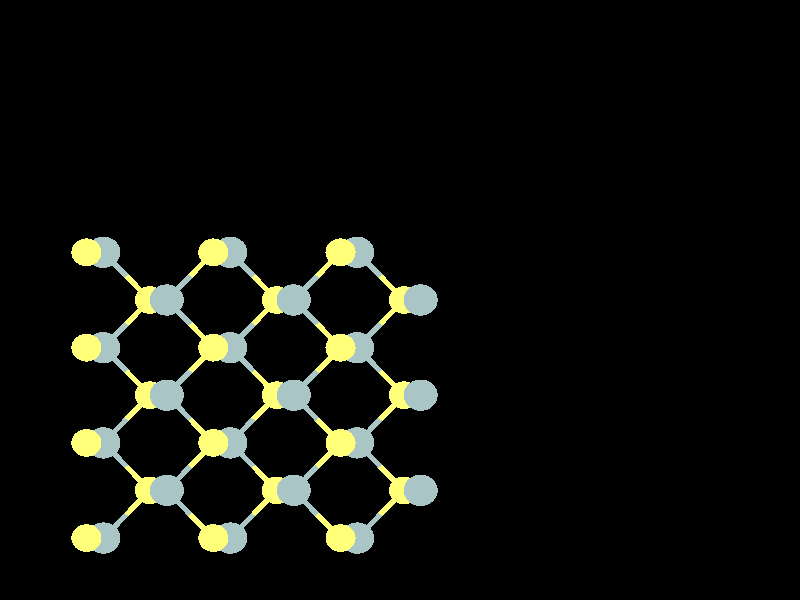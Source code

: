 #include "colors.inc"
#include "finish.inc"

global_settings {assumed_gamma 1 max_trace_level 6}
background {color White transmit 1.0}
camera {orthographic
  right -28.24*x up 23.01*y
  direction 1.00*z
  location <0,0,50.00> look_at <0,0,0>}


light_source {<  2.00,   3.00,  40.00> color White
  area_light <0.70, 0, 0>, <0, 0.70, 0>, 3, 3
  adaptive 1 jitter}
// no fog
#declare simple = finish {phong 0.7}
#declare pale = finish {ambient 0.5 diffuse 0.85 roughness 0.001 specular 0.200 }
#declare intermediate = finish {ambient 0.3 diffuse 0.6 specular 0.1 roughness 0.04}
#declare vmd = finish {ambient 0.0 diffuse 0.65 phong 0.1 phong_size 40.0 specular 0.5 }
#declare jmol = finish {ambient 0.2 diffuse 0.6 specular 1 roughness 0.001 metallic}
#declare ase2 = finish {ambient 0.05 brilliance 3 diffuse 0.6 metallic specular 0.7 roughness 0.04 reflection 0.15}
#declare ase3 = finish {ambient 0.15 brilliance 2 diffuse 0.6 metallic specular 1.0 roughness 0.001 reflection 0.0}
#declare glass = finish {ambient 0.05 diffuse 0.3 specular 1.0 roughness 0.001}
#declare glass2 = finish {ambient 0.01 diffuse 0.3 specular 1.0 reflection 0.25 roughness 0.001}
#declare Rcell = 0.000;
#declare Rbond = 0.100;

#macro atom(LOC, R, COL, TRANS, FIN)
  sphere{LOC, R texture{pigment{color COL transmit TRANS} finish{FIN}}}
#end
#macro constrain(LOC, R, COL, TRANS FIN)
union{torus{R, Rcell rotate 45*z texture{pigment{color COL transmit TRANS} finish{FIN}}}
     torus{R, Rcell rotate -45*z texture{pigment{color COL transmit TRANS} finish{FIN}}}
     translate LOC}
#end

cylinder {<-13.45, -10.96, -17.11>, < 13.45, -10.96, -17.11>, Rcell pigment {Black}}
cylinder {<-13.45,  10.96, -17.11>, < 13.45,  10.96, -17.11>, Rcell pigment {Black}}
cylinder {<-13.45,  10.96,   0.00>, < 13.45,  10.96,   0.00>, Rcell pigment {Black}}
cylinder {<-13.45, -10.96,   0.00>, < 13.45, -10.96,   0.00>, Rcell pigment {Black}}
cylinder {<-13.45, -10.96, -17.11>, <-13.45,  10.96, -17.11>, Rcell pigment {Black}}
cylinder {< 13.45, -10.96, -17.11>, < 13.45,  10.96, -17.11>, Rcell pigment {Black}}
cylinder {< 13.45, -10.96,   0.00>, < 13.45,  10.96,   0.00>, Rcell pigment {Black}}
cylinder {<-13.45, -10.96,   0.00>, <-13.45,  10.96,   0.00>, Rcell pigment {Black}}
cylinder {<-13.45, -10.96, -17.11>, <-13.45, -10.96,   0.00>, Rcell pigment {Black}}
cylinder {< 13.45, -10.96, -17.11>, < 13.45, -10.96,   0.00>, Rcell pigment {Black}}
cylinder {< 13.45,  10.96, -17.11>, < 13.45,  10.96,   0.00>, Rcell pigment {Black}}
cylinder {<-13.45,  10.96, -17.11>, <-13.45,  10.96,   0.00>, Rcell pigment {Black}}
atom(<-11.07,  -9.13,  -7.49>, 0.53, rgb <1.00, 1.00, 0.19>, 0.0, ase3) // #0
atom(<-10.47,  -9.13,  -9.84>, 0.60, rgb <0.40, 0.56, 0.56>, 0.0, ase3) // #1
atom(<-11.07,  -5.48,  -7.49>, 0.53, rgb <1.00, 1.00, 0.19>, 0.0, ase3) // #2
atom(<-10.47,  -5.48,  -9.84>, 0.60, rgb <0.40, 0.56, 0.56>, 0.0, ase3) // #3
atom(<-11.07,  -1.83,  -7.49>, 0.53, rgb <1.00, 1.00, 0.19>, 0.0, ase3) // #4
atom(<-10.47,  -1.83,  -9.84>, 0.60, rgb <0.40, 0.56, 0.56>, 0.0, ase3) // #5
atom(<-11.07,   1.83,  -7.49>, 0.53, rgb <1.00, 1.00, 0.19>, 0.0, ase3) // #6
atom(<-10.47,   1.83,  -9.84>, 0.60, rgb <0.40, 0.56, 0.56>, 0.0, ase3) // #7
atom(< -6.59,  -9.13,  -7.49>, 0.53, rgb <1.00, 1.00, 0.19>, 0.0, ase3) // #8
atom(< -5.99,  -9.13,  -9.84>, 0.60, rgb <0.40, 0.56, 0.56>, 0.0, ase3) // #9
atom(< -8.83,  -7.30,  -9.62>, 0.53, rgb <1.00, 1.00, 0.19>, 0.0, ase3) // #10
atom(< -6.59,  -5.48,  -7.49>, 0.53, rgb <1.00, 1.00, 0.19>, 0.0, ase3) // #11
atom(< -8.23,  -7.30,  -7.27>, 0.60, rgb <0.40, 0.56, 0.56>, 0.0, ase3) // #12
atom(< -5.99,  -5.48,  -9.84>, 0.60, rgb <0.40, 0.56, 0.56>, 0.0, ase3) // #13
atom(< -8.83,  -3.65,  -9.62>, 0.53, rgb <1.00, 1.00, 0.19>, 0.0, ase3) // #14
atom(< -6.59,  -1.83,  -7.49>, 0.53, rgb <1.00, 1.00, 0.19>, 0.0, ase3) // #15
atom(< -8.23,  -3.65,  -7.27>, 0.60, rgb <0.40, 0.56, 0.56>, 0.0, ase3) // #16
atom(< -5.99,  -1.83,  -9.84>, 0.60, rgb <0.40, 0.56, 0.56>, 0.0, ase3) // #17
atom(< -8.83,  -0.00,  -9.62>, 0.53, rgb <1.00, 1.00, 0.19>, 0.0, ase3) // #18
atom(< -6.59,   1.83,  -7.49>, 0.53, rgb <1.00, 1.00, 0.19>, 0.0, ase3) // #19
atom(< -8.23,  -0.00,  -7.27>, 0.60, rgb <0.40, 0.56, 0.56>, 0.0, ase3) // #20
atom(< -5.99,   1.83,  -9.84>, 0.60, rgb <0.40, 0.56, 0.56>, 0.0, ase3) // #21
atom(< -2.10,  -9.13,  -7.49>, 0.53, rgb <1.00, 1.00, 0.19>, 0.0, ase3) // #22
atom(< -1.51,  -9.13,  -9.84>, 0.60, rgb <0.40, 0.56, 0.56>, 0.0, ase3) // #23
atom(< -4.35,  -7.30,  -9.62>, 0.53, rgb <1.00, 1.00, 0.19>, 0.0, ase3) // #24
atom(< -2.10,  -5.48,  -7.49>, 0.53, rgb <1.00, 1.00, 0.19>, 0.0, ase3) // #25
atom(< -3.75,  -7.30,  -7.27>, 0.60, rgb <0.40, 0.56, 0.56>, 0.0, ase3) // #26
atom(< -1.51,  -5.48,  -9.84>, 0.60, rgb <0.40, 0.56, 0.56>, 0.0, ase3) // #27
atom(< -4.35,  -3.65,  -9.62>, 0.53, rgb <1.00, 1.00, 0.19>, 0.0, ase3) // #28
atom(< -2.10,  -1.83,  -7.49>, 0.53, rgb <1.00, 1.00, 0.19>, 0.0, ase3) // #29
atom(< -3.75,  -3.65,  -7.27>, 0.60, rgb <0.40, 0.56, 0.56>, 0.0, ase3) // #30
atom(< -1.51,  -1.83,  -9.84>, 0.60, rgb <0.40, 0.56, 0.56>, 0.0, ase3) // #31
atom(< -4.35,  -0.00,  -9.62>, 0.53, rgb <1.00, 1.00, 0.19>, 0.0, ase3) // #32
atom(< -2.10,   1.83,  -7.49>, 0.53, rgb <1.00, 1.00, 0.19>, 0.0, ase3) // #33
atom(< -3.75,  -0.00,  -7.27>, 0.60, rgb <0.40, 0.56, 0.56>, 0.0, ase3) // #34
atom(< -1.51,   1.83,  -9.84>, 0.60, rgb <0.40, 0.56, 0.56>, 0.0, ase3) // #35
atom(<  0.14,  -7.30,  -9.62>, 0.53, rgb <1.00, 1.00, 0.19>, 0.0, ase3) // #36
atom(<  0.73,  -7.30,  -7.27>, 0.60, rgb <0.40, 0.56, 0.56>, 0.0, ase3) // #37
atom(<  0.14,  -3.65,  -9.62>, 0.53, rgb <1.00, 1.00, 0.19>, 0.0, ase3) // #38
atom(<  0.73,  -3.65,  -7.27>, 0.60, rgb <0.40, 0.56, 0.56>, 0.0, ase3) // #39
atom(<  0.14,  -0.00,  -9.62>, 0.53, rgb <1.00, 1.00, 0.19>, 0.0, ase3) // #40
atom(<  0.73,  -0.00,  -7.27>, 0.60, rgb <0.40, 0.56, 0.56>, 0.0, ase3) // #41
cylinder {<-11.07,  -9.13,  -7.49>, <-10.77,  -9.13,  -8.66>, Rbond texture{pigment {color rgb <1.00, 1.00, 0.19> transmit 0.0} finish{ase3}}}
cylinder {<-10.47,  -9.13,  -9.84>, <-10.77,  -9.13,  -8.66>, Rbond texture{pigment {color rgb <0.40, 0.56, 0.56> transmit 0.0} finish{ase3}}}
cylinder {<-10.47,  -9.13,  -9.84>, < -9.65,  -8.22,  -9.73>, Rbond texture{pigment {color rgb <0.40, 0.56, 0.56> transmit 0.0} finish{ase3}}}
cylinder {< -8.83,  -7.30,  -9.62>, < -9.65,  -8.22,  -9.73>, Rbond texture{pigment {color rgb <1.00, 1.00, 0.19> transmit 0.0} finish{ase3}}}
cylinder {<-11.07,  -5.48,  -7.49>, <-10.77,  -5.48,  -8.66>, Rbond texture{pigment {color rgb <1.00, 1.00, 0.19> transmit 0.0} finish{ase3}}}
cylinder {<-10.47,  -5.48,  -9.84>, <-10.77,  -5.48,  -8.66>, Rbond texture{pigment {color rgb <0.40, 0.56, 0.56> transmit 0.0} finish{ase3}}}
cylinder {<-10.47,  -5.48,  -9.84>, < -9.65,  -4.57,  -9.73>, Rbond texture{pigment {color rgb <0.40, 0.56, 0.56> transmit 0.0} finish{ase3}}}
cylinder {< -8.83,  -3.65,  -9.62>, < -9.65,  -4.57,  -9.73>, Rbond texture{pigment {color rgb <1.00, 1.00, 0.19> transmit 0.0} finish{ase3}}}
cylinder {<-10.47,  -5.48,  -9.84>, < -9.65,  -6.39,  -9.73>, Rbond texture{pigment {color rgb <0.40, 0.56, 0.56> transmit 0.0} finish{ase3}}}
cylinder {< -8.83,  -7.30,  -9.62>, < -9.65,  -6.39,  -9.73>, Rbond texture{pigment {color rgb <1.00, 1.00, 0.19> transmit 0.0} finish{ase3}}}
cylinder {<-11.07,  -1.83,  -7.49>, <-10.77,  -1.83,  -8.66>, Rbond texture{pigment {color rgb <1.00, 1.00, 0.19> transmit 0.0} finish{ase3}}}
cylinder {<-10.47,  -1.83,  -9.84>, <-10.77,  -1.83,  -8.66>, Rbond texture{pigment {color rgb <0.40, 0.56, 0.56> transmit 0.0} finish{ase3}}}
cylinder {<-10.47,  -1.83,  -9.84>, < -9.65,  -2.74,  -9.73>, Rbond texture{pigment {color rgb <0.40, 0.56, 0.56> transmit 0.0} finish{ase3}}}
cylinder {< -8.83,  -3.65,  -9.62>, < -9.65,  -2.74,  -9.73>, Rbond texture{pigment {color rgb <1.00, 1.00, 0.19> transmit 0.0} finish{ase3}}}
cylinder {<-10.47,  -1.83,  -9.84>, < -9.65,  -0.91,  -9.73>, Rbond texture{pigment {color rgb <0.40, 0.56, 0.56> transmit 0.0} finish{ase3}}}
cylinder {< -8.83,  -0.00,  -9.62>, < -9.65,  -0.91,  -9.73>, Rbond texture{pigment {color rgb <1.00, 1.00, 0.19> transmit 0.0} finish{ase3}}}
cylinder {<-11.07,   1.83,  -7.49>, <-10.77,   1.83,  -8.66>, Rbond texture{pigment {color rgb <1.00, 1.00, 0.19> transmit 0.0} finish{ase3}}}
cylinder {<-10.47,   1.83,  -9.84>, <-10.77,   1.83,  -8.66>, Rbond texture{pigment {color rgb <0.40, 0.56, 0.56> transmit 0.0} finish{ase3}}}
cylinder {<-10.47,   1.83,  -9.84>, < -9.65,   0.91,  -9.73>, Rbond texture{pigment {color rgb <0.40, 0.56, 0.56> transmit 0.0} finish{ase3}}}
cylinder {< -8.83,  -0.00,  -9.62>, < -9.65,   0.91,  -9.73>, Rbond texture{pigment {color rgb <1.00, 1.00, 0.19> transmit 0.0} finish{ase3}}}
cylinder {< -6.59,  -9.13,  -7.49>, < -7.41,  -8.22,  -7.38>, Rbond texture{pigment {color rgb <1.00, 1.00, 0.19> transmit 0.0} finish{ase3}}}
cylinder {< -8.23,  -7.30,  -7.27>, < -7.41,  -8.22,  -7.38>, Rbond texture{pigment {color rgb <0.40, 0.56, 0.56> transmit 0.0} finish{ase3}}}
cylinder {< -6.59,  -9.13,  -7.49>, < -6.29,  -9.13,  -8.66>, Rbond texture{pigment {color rgb <1.00, 1.00, 0.19> transmit 0.0} finish{ase3}}}
cylinder {< -5.99,  -9.13,  -9.84>, < -6.29,  -9.13,  -8.66>, Rbond texture{pigment {color rgb <0.40, 0.56, 0.56> transmit 0.0} finish{ase3}}}
cylinder {< -5.99,  -9.13,  -9.84>, < -5.17,  -8.22,  -9.73>, Rbond texture{pigment {color rgb <0.40, 0.56, 0.56> transmit 0.0} finish{ase3}}}
cylinder {< -4.35,  -7.30,  -9.62>, < -5.17,  -8.22,  -9.73>, Rbond texture{pigment {color rgb <1.00, 1.00, 0.19> transmit 0.0} finish{ase3}}}
cylinder {< -8.83,  -7.30,  -9.62>, < -8.53,  -7.30,  -8.45>, Rbond texture{pigment {color rgb <1.00, 1.00, 0.19> transmit 0.0} finish{ase3}}}
cylinder {< -8.23,  -7.30,  -7.27>, < -8.53,  -7.30,  -8.45>, Rbond texture{pigment {color rgb <0.40, 0.56, 0.56> transmit 0.0} finish{ase3}}}
cylinder {< -6.59,  -5.48,  -7.49>, < -7.41,  -6.39,  -7.38>, Rbond texture{pigment {color rgb <1.00, 1.00, 0.19> transmit 0.0} finish{ase3}}}
cylinder {< -8.23,  -7.30,  -7.27>, < -7.41,  -6.39,  -7.38>, Rbond texture{pigment {color rgb <0.40, 0.56, 0.56> transmit 0.0} finish{ase3}}}
cylinder {< -6.59,  -5.48,  -7.49>, < -7.41,  -4.57,  -7.38>, Rbond texture{pigment {color rgb <1.00, 1.00, 0.19> transmit 0.0} finish{ase3}}}
cylinder {< -8.23,  -3.65,  -7.27>, < -7.41,  -4.57,  -7.38>, Rbond texture{pigment {color rgb <0.40, 0.56, 0.56> transmit 0.0} finish{ase3}}}
cylinder {< -6.59,  -5.48,  -7.49>, < -6.29,  -5.48,  -8.66>, Rbond texture{pigment {color rgb <1.00, 1.00, 0.19> transmit 0.0} finish{ase3}}}
cylinder {< -5.99,  -5.48,  -9.84>, < -6.29,  -5.48,  -8.66>, Rbond texture{pigment {color rgb <0.40, 0.56, 0.56> transmit 0.0} finish{ase3}}}
cylinder {< -5.99,  -5.48,  -9.84>, < -5.17,  -6.39,  -9.73>, Rbond texture{pigment {color rgb <0.40, 0.56, 0.56> transmit 0.0} finish{ase3}}}
cylinder {< -4.35,  -7.30,  -9.62>, < -5.17,  -6.39,  -9.73>, Rbond texture{pigment {color rgb <1.00, 1.00, 0.19> transmit 0.0} finish{ase3}}}
cylinder {< -5.99,  -5.48,  -9.84>, < -5.17,  -4.57,  -9.73>, Rbond texture{pigment {color rgb <0.40, 0.56, 0.56> transmit 0.0} finish{ase3}}}
cylinder {< -4.35,  -3.65,  -9.62>, < -5.17,  -4.57,  -9.73>, Rbond texture{pigment {color rgb <1.00, 1.00, 0.19> transmit 0.0} finish{ase3}}}
cylinder {< -8.83,  -3.65,  -9.62>, < -8.53,  -3.65,  -8.45>, Rbond texture{pigment {color rgb <1.00, 1.00, 0.19> transmit 0.0} finish{ase3}}}
cylinder {< -8.23,  -3.65,  -7.27>, < -8.53,  -3.65,  -8.45>, Rbond texture{pigment {color rgb <0.40, 0.56, 0.56> transmit 0.0} finish{ase3}}}
cylinder {< -6.59,  -1.83,  -7.49>, < -7.41,  -2.74,  -7.38>, Rbond texture{pigment {color rgb <1.00, 1.00, 0.19> transmit 0.0} finish{ase3}}}
cylinder {< -8.23,  -3.65,  -7.27>, < -7.41,  -2.74,  -7.38>, Rbond texture{pigment {color rgb <0.40, 0.56, 0.56> transmit 0.0} finish{ase3}}}
cylinder {< -6.59,  -1.83,  -7.49>, < -7.41,  -0.91,  -7.38>, Rbond texture{pigment {color rgb <1.00, 1.00, 0.19> transmit 0.0} finish{ase3}}}
cylinder {< -8.23,  -0.00,  -7.27>, < -7.41,  -0.91,  -7.38>, Rbond texture{pigment {color rgb <0.40, 0.56, 0.56> transmit 0.0} finish{ase3}}}
cylinder {< -6.59,  -1.83,  -7.49>, < -6.29,  -1.83,  -8.66>, Rbond texture{pigment {color rgb <1.00, 1.00, 0.19> transmit 0.0} finish{ase3}}}
cylinder {< -5.99,  -1.83,  -9.84>, < -6.29,  -1.83,  -8.66>, Rbond texture{pigment {color rgb <0.40, 0.56, 0.56> transmit 0.0} finish{ase3}}}
cylinder {< -5.99,  -1.83,  -9.84>, < -5.17,  -2.74,  -9.73>, Rbond texture{pigment {color rgb <0.40, 0.56, 0.56> transmit 0.0} finish{ase3}}}
cylinder {< -4.35,  -3.65,  -9.62>, < -5.17,  -2.74,  -9.73>, Rbond texture{pigment {color rgb <1.00, 1.00, 0.19> transmit 0.0} finish{ase3}}}
cylinder {< -5.99,  -1.83,  -9.84>, < -5.17,  -0.91,  -9.73>, Rbond texture{pigment {color rgb <0.40, 0.56, 0.56> transmit 0.0} finish{ase3}}}
cylinder {< -4.35,  -0.00,  -9.62>, < -5.17,  -0.91,  -9.73>, Rbond texture{pigment {color rgb <1.00, 1.00, 0.19> transmit 0.0} finish{ase3}}}
cylinder {< -8.83,  -0.00,  -9.62>, < -8.53,  -0.00,  -8.45>, Rbond texture{pigment {color rgb <1.00, 1.00, 0.19> transmit 0.0} finish{ase3}}}
cylinder {< -8.23,  -0.00,  -7.27>, < -8.53,  -0.00,  -8.45>, Rbond texture{pigment {color rgb <0.40, 0.56, 0.56> transmit 0.0} finish{ase3}}}
cylinder {< -6.59,   1.83,  -7.49>, < -7.41,   0.91,  -7.38>, Rbond texture{pigment {color rgb <1.00, 1.00, 0.19> transmit 0.0} finish{ase3}}}
cylinder {< -8.23,  -0.00,  -7.27>, < -7.41,   0.91,  -7.38>, Rbond texture{pigment {color rgb <0.40, 0.56, 0.56> transmit 0.0} finish{ase3}}}
cylinder {< -6.59,   1.83,  -7.49>, < -6.29,   1.83,  -8.66>, Rbond texture{pigment {color rgb <1.00, 1.00, 0.19> transmit 0.0} finish{ase3}}}
cylinder {< -5.99,   1.83,  -9.84>, < -6.29,   1.83,  -8.66>, Rbond texture{pigment {color rgb <0.40, 0.56, 0.56> transmit 0.0} finish{ase3}}}
cylinder {< -5.99,   1.83,  -9.84>, < -5.17,   0.91,  -9.73>, Rbond texture{pigment {color rgb <0.40, 0.56, 0.56> transmit 0.0} finish{ase3}}}
cylinder {< -4.35,  -0.00,  -9.62>, < -5.17,   0.91,  -9.73>, Rbond texture{pigment {color rgb <1.00, 1.00, 0.19> transmit 0.0} finish{ase3}}}
cylinder {< -2.10,  -9.13,  -7.49>, < -1.81,  -9.13,  -8.66>, Rbond texture{pigment {color rgb <1.00, 1.00, 0.19> transmit 0.0} finish{ase3}}}
cylinder {< -1.51,  -9.13,  -9.84>, < -1.81,  -9.13,  -8.66>, Rbond texture{pigment {color rgb <0.40, 0.56, 0.56> transmit 0.0} finish{ase3}}}
cylinder {< -2.10,  -9.13,  -7.49>, < -2.93,  -8.22,  -7.38>, Rbond texture{pigment {color rgb <1.00, 1.00, 0.19> transmit 0.0} finish{ase3}}}
cylinder {< -3.75,  -7.30,  -7.27>, < -2.93,  -8.22,  -7.38>, Rbond texture{pigment {color rgb <0.40, 0.56, 0.56> transmit 0.0} finish{ase3}}}
cylinder {< -1.51,  -9.13,  -9.84>, < -0.69,  -8.22,  -9.73>, Rbond texture{pigment {color rgb <0.40, 0.56, 0.56> transmit 0.0} finish{ase3}}}
cylinder {<  0.14,  -7.30,  -9.62>, < -0.69,  -8.22,  -9.73>, Rbond texture{pigment {color rgb <1.00, 1.00, 0.19> transmit 0.0} finish{ase3}}}
cylinder {< -4.35,  -7.30,  -9.62>, < -4.05,  -7.30,  -8.45>, Rbond texture{pigment {color rgb <1.00, 1.00, 0.19> transmit 0.0} finish{ase3}}}
cylinder {< -3.75,  -7.30,  -7.27>, < -4.05,  -7.30,  -8.45>, Rbond texture{pigment {color rgb <0.40, 0.56, 0.56> transmit 0.0} finish{ase3}}}
cylinder {< -2.10,  -5.48,  -7.49>, < -2.93,  -6.39,  -7.38>, Rbond texture{pigment {color rgb <1.00, 1.00, 0.19> transmit 0.0} finish{ase3}}}
cylinder {< -3.75,  -7.30,  -7.27>, < -2.93,  -6.39,  -7.38>, Rbond texture{pigment {color rgb <0.40, 0.56, 0.56> transmit 0.0} finish{ase3}}}
cylinder {< -2.10,  -5.48,  -7.49>, < -1.81,  -5.48,  -8.66>, Rbond texture{pigment {color rgb <1.00, 1.00, 0.19> transmit 0.0} finish{ase3}}}
cylinder {< -1.51,  -5.48,  -9.84>, < -1.81,  -5.48,  -8.66>, Rbond texture{pigment {color rgb <0.40, 0.56, 0.56> transmit 0.0} finish{ase3}}}
cylinder {< -2.10,  -5.48,  -7.49>, < -2.93,  -4.57,  -7.38>, Rbond texture{pigment {color rgb <1.00, 1.00, 0.19> transmit 0.0} finish{ase3}}}
cylinder {< -3.75,  -3.65,  -7.27>, < -2.93,  -4.57,  -7.38>, Rbond texture{pigment {color rgb <0.40, 0.56, 0.56> transmit 0.0} finish{ase3}}}
cylinder {< -1.51,  -5.48,  -9.84>, < -0.69,  -6.39,  -9.73>, Rbond texture{pigment {color rgb <0.40, 0.56, 0.56> transmit 0.0} finish{ase3}}}
cylinder {<  0.14,  -7.30,  -9.62>, < -0.69,  -6.39,  -9.73>, Rbond texture{pigment {color rgb <1.00, 1.00, 0.19> transmit 0.0} finish{ase3}}}
cylinder {< -1.51,  -5.48,  -9.84>, < -0.69,  -4.57,  -9.73>, Rbond texture{pigment {color rgb <0.40, 0.56, 0.56> transmit 0.0} finish{ase3}}}
cylinder {<  0.14,  -3.65,  -9.62>, < -0.69,  -4.57,  -9.73>, Rbond texture{pigment {color rgb <1.00, 1.00, 0.19> transmit 0.0} finish{ase3}}}
cylinder {< -4.35,  -3.65,  -9.62>, < -4.05,  -3.65,  -8.45>, Rbond texture{pigment {color rgb <1.00, 1.00, 0.19> transmit 0.0} finish{ase3}}}
cylinder {< -3.75,  -3.65,  -7.27>, < -4.05,  -3.65,  -8.45>, Rbond texture{pigment {color rgb <0.40, 0.56, 0.56> transmit 0.0} finish{ase3}}}
cylinder {< -2.10,  -1.83,  -7.49>, < -2.93,  -2.74,  -7.38>, Rbond texture{pigment {color rgb <1.00, 1.00, 0.19> transmit 0.0} finish{ase3}}}
cylinder {< -3.75,  -3.65,  -7.27>, < -2.93,  -2.74,  -7.38>, Rbond texture{pigment {color rgb <0.40, 0.56, 0.56> transmit 0.0} finish{ase3}}}
cylinder {< -2.10,  -1.83,  -7.49>, < -1.81,  -1.83,  -8.66>, Rbond texture{pigment {color rgb <1.00, 1.00, 0.19> transmit 0.0} finish{ase3}}}
cylinder {< -1.51,  -1.83,  -9.84>, < -1.81,  -1.83,  -8.66>, Rbond texture{pigment {color rgb <0.40, 0.56, 0.56> transmit 0.0} finish{ase3}}}
cylinder {< -2.10,  -1.83,  -7.49>, < -2.93,  -0.91,  -7.38>, Rbond texture{pigment {color rgb <1.00, 1.00, 0.19> transmit 0.0} finish{ase3}}}
cylinder {< -3.75,  -0.00,  -7.27>, < -2.93,  -0.91,  -7.38>, Rbond texture{pigment {color rgb <0.40, 0.56, 0.56> transmit 0.0} finish{ase3}}}
cylinder {< -1.51,  -1.83,  -9.84>, < -0.69,  -2.74,  -9.73>, Rbond texture{pigment {color rgb <0.40, 0.56, 0.56> transmit 0.0} finish{ase3}}}
cylinder {<  0.14,  -3.65,  -9.62>, < -0.69,  -2.74,  -9.73>, Rbond texture{pigment {color rgb <1.00, 1.00, 0.19> transmit 0.0} finish{ase3}}}
cylinder {< -1.51,  -1.83,  -9.84>, < -0.69,  -0.91,  -9.73>, Rbond texture{pigment {color rgb <0.40, 0.56, 0.56> transmit 0.0} finish{ase3}}}
cylinder {<  0.14,  -0.00,  -9.62>, < -0.69,  -0.91,  -9.73>, Rbond texture{pigment {color rgb <1.00, 1.00, 0.19> transmit 0.0} finish{ase3}}}
cylinder {< -4.35,  -0.00,  -9.62>, < -4.05,  -0.00,  -8.45>, Rbond texture{pigment {color rgb <1.00, 1.00, 0.19> transmit 0.0} finish{ase3}}}
cylinder {< -3.75,  -0.00,  -7.27>, < -4.05,  -0.00,  -8.45>, Rbond texture{pigment {color rgb <0.40, 0.56, 0.56> transmit 0.0} finish{ase3}}}
cylinder {< -2.10,   1.83,  -7.49>, < -2.93,   0.91,  -7.38>, Rbond texture{pigment {color rgb <1.00, 1.00, 0.19> transmit 0.0} finish{ase3}}}
cylinder {< -3.75,  -0.00,  -7.27>, < -2.93,   0.91,  -7.38>, Rbond texture{pigment {color rgb <0.40, 0.56, 0.56> transmit 0.0} finish{ase3}}}
cylinder {< -2.10,   1.83,  -7.49>, < -1.81,   1.83,  -8.66>, Rbond texture{pigment {color rgb <1.00, 1.00, 0.19> transmit 0.0} finish{ase3}}}
cylinder {< -1.51,   1.83,  -9.84>, < -1.81,   1.83,  -8.66>, Rbond texture{pigment {color rgb <0.40, 0.56, 0.56> transmit 0.0} finish{ase3}}}
cylinder {< -1.51,   1.83,  -9.84>, < -0.69,   0.91,  -9.73>, Rbond texture{pigment {color rgb <0.40, 0.56, 0.56> transmit 0.0} finish{ase3}}}
cylinder {<  0.14,  -0.00,  -9.62>, < -0.69,   0.91,  -9.73>, Rbond texture{pigment {color rgb <1.00, 1.00, 0.19> transmit 0.0} finish{ase3}}}
cylinder {<  0.14,  -7.30,  -9.62>, <  0.43,  -7.30,  -8.45>, Rbond texture{pigment {color rgb <1.00, 1.00, 0.19> transmit 0.0} finish{ase3}}}
cylinder {<  0.73,  -7.30,  -7.27>, <  0.43,  -7.30,  -8.45>, Rbond texture{pigment {color rgb <0.40, 0.56, 0.56> transmit 0.0} finish{ase3}}}
cylinder {<  0.14,  -3.65,  -9.62>, <  0.43,  -3.65,  -8.45>, Rbond texture{pigment {color rgb <1.00, 1.00, 0.19> transmit 0.0} finish{ase3}}}
cylinder {<  0.73,  -3.65,  -7.27>, <  0.43,  -3.65,  -8.45>, Rbond texture{pigment {color rgb <0.40, 0.56, 0.56> transmit 0.0} finish{ase3}}}
cylinder {<  0.14,  -0.00,  -9.62>, <  0.43,  -0.00,  -8.45>, Rbond texture{pigment {color rgb <1.00, 1.00, 0.19> transmit 0.0} finish{ase3}}}
cylinder {<  0.73,  -0.00,  -7.27>, <  0.43,  -0.00,  -8.45>, Rbond texture{pigment {color rgb <0.40, 0.56, 0.56> transmit 0.0} finish{ase3}}}
// no constraints
